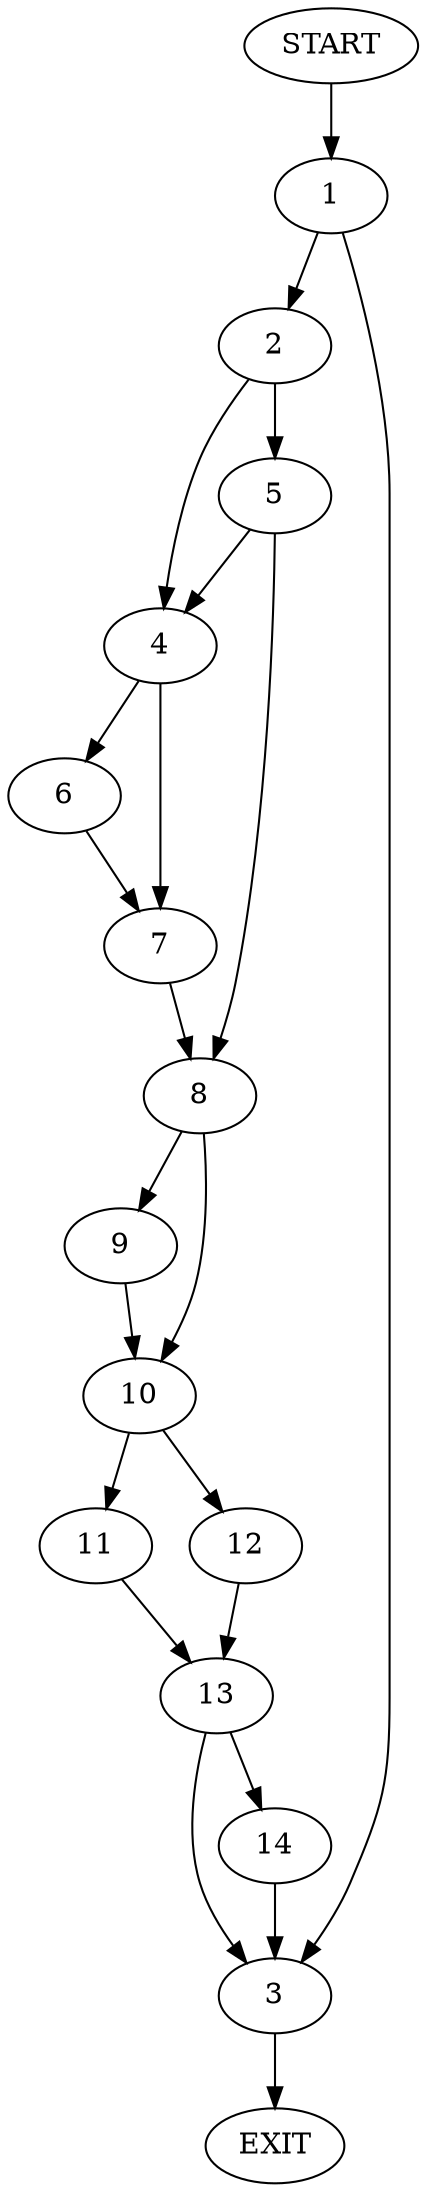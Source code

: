 digraph {
0 [label="START"]
15 [label="EXIT"]
0 -> 1
1 -> 2
1 -> 3
3 -> 15
2 -> 4
2 -> 5
4 -> 6
4 -> 7
5 -> 4
5 -> 8
8 -> 9
8 -> 10
7 -> 8
6 -> 7
9 -> 10
10 -> 11
10 -> 12
12 -> 13
11 -> 13
13 -> 3
13 -> 14
14 -> 3
}
